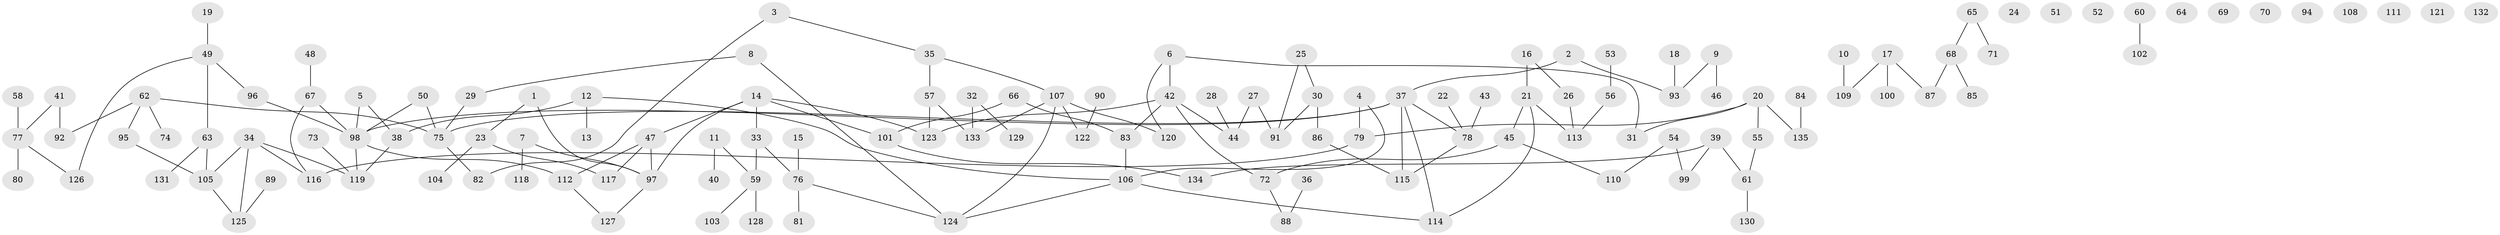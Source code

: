 // Generated by graph-tools (version 1.1) at 2025/38/03/09/25 04:38:52]
// undirected, 135 vertices, 149 edges
graph export_dot {
graph [start="1"]
  node [color=gray90,style=filled];
  1;
  2;
  3;
  4;
  5;
  6;
  7;
  8;
  9;
  10;
  11;
  12;
  13;
  14;
  15;
  16;
  17;
  18;
  19;
  20;
  21;
  22;
  23;
  24;
  25;
  26;
  27;
  28;
  29;
  30;
  31;
  32;
  33;
  34;
  35;
  36;
  37;
  38;
  39;
  40;
  41;
  42;
  43;
  44;
  45;
  46;
  47;
  48;
  49;
  50;
  51;
  52;
  53;
  54;
  55;
  56;
  57;
  58;
  59;
  60;
  61;
  62;
  63;
  64;
  65;
  66;
  67;
  68;
  69;
  70;
  71;
  72;
  73;
  74;
  75;
  76;
  77;
  78;
  79;
  80;
  81;
  82;
  83;
  84;
  85;
  86;
  87;
  88;
  89;
  90;
  91;
  92;
  93;
  94;
  95;
  96;
  97;
  98;
  99;
  100;
  101;
  102;
  103;
  104;
  105;
  106;
  107;
  108;
  109;
  110;
  111;
  112;
  113;
  114;
  115;
  116;
  117;
  118;
  119;
  120;
  121;
  122;
  123;
  124;
  125;
  126;
  127;
  128;
  129;
  130;
  131;
  132;
  133;
  134;
  135;
  1 -- 23;
  1 -- 97;
  2 -- 37;
  2 -- 93;
  3 -- 35;
  3 -- 82;
  4 -- 79;
  4 -- 106;
  5 -- 38;
  5 -- 98;
  6 -- 31;
  6 -- 42;
  6 -- 120;
  7 -- 97;
  7 -- 118;
  8 -- 29;
  8 -- 124;
  9 -- 46;
  9 -- 93;
  10 -- 109;
  11 -- 40;
  11 -- 59;
  12 -- 13;
  12 -- 38;
  12 -- 106;
  14 -- 33;
  14 -- 47;
  14 -- 97;
  14 -- 101;
  14 -- 123;
  15 -- 76;
  16 -- 21;
  16 -- 26;
  17 -- 87;
  17 -- 100;
  17 -- 109;
  18 -- 93;
  19 -- 49;
  20 -- 31;
  20 -- 55;
  20 -- 79;
  20 -- 135;
  21 -- 45;
  21 -- 113;
  21 -- 114;
  22 -- 78;
  23 -- 104;
  23 -- 117;
  25 -- 30;
  25 -- 91;
  26 -- 113;
  27 -- 44;
  27 -- 91;
  28 -- 44;
  29 -- 75;
  30 -- 86;
  30 -- 91;
  32 -- 129;
  32 -- 133;
  33 -- 59;
  33 -- 76;
  34 -- 105;
  34 -- 116;
  34 -- 119;
  34 -- 125;
  35 -- 57;
  35 -- 107;
  36 -- 88;
  37 -- 75;
  37 -- 78;
  37 -- 98;
  37 -- 114;
  37 -- 115;
  38 -- 119;
  39 -- 61;
  39 -- 99;
  39 -- 134;
  41 -- 77;
  41 -- 92;
  42 -- 44;
  42 -- 72;
  42 -- 83;
  42 -- 123;
  43 -- 78;
  45 -- 72;
  45 -- 110;
  47 -- 97;
  47 -- 112;
  47 -- 117;
  48 -- 67;
  49 -- 63;
  49 -- 96;
  49 -- 126;
  50 -- 75;
  50 -- 98;
  53 -- 56;
  54 -- 99;
  54 -- 110;
  55 -- 61;
  56 -- 113;
  57 -- 123;
  57 -- 133;
  58 -- 77;
  59 -- 103;
  59 -- 128;
  60 -- 102;
  61 -- 130;
  62 -- 74;
  62 -- 75;
  62 -- 92;
  62 -- 95;
  63 -- 105;
  63 -- 131;
  65 -- 68;
  65 -- 71;
  66 -- 83;
  66 -- 101;
  67 -- 98;
  67 -- 116;
  68 -- 85;
  68 -- 87;
  72 -- 88;
  73 -- 119;
  75 -- 82;
  76 -- 81;
  76 -- 124;
  77 -- 80;
  77 -- 126;
  78 -- 115;
  79 -- 116;
  83 -- 106;
  84 -- 135;
  86 -- 115;
  89 -- 125;
  90 -- 122;
  95 -- 105;
  96 -- 98;
  97 -- 127;
  98 -- 112;
  98 -- 119;
  101 -- 134;
  105 -- 125;
  106 -- 114;
  106 -- 124;
  107 -- 120;
  107 -- 122;
  107 -- 124;
  107 -- 133;
  112 -- 127;
}
